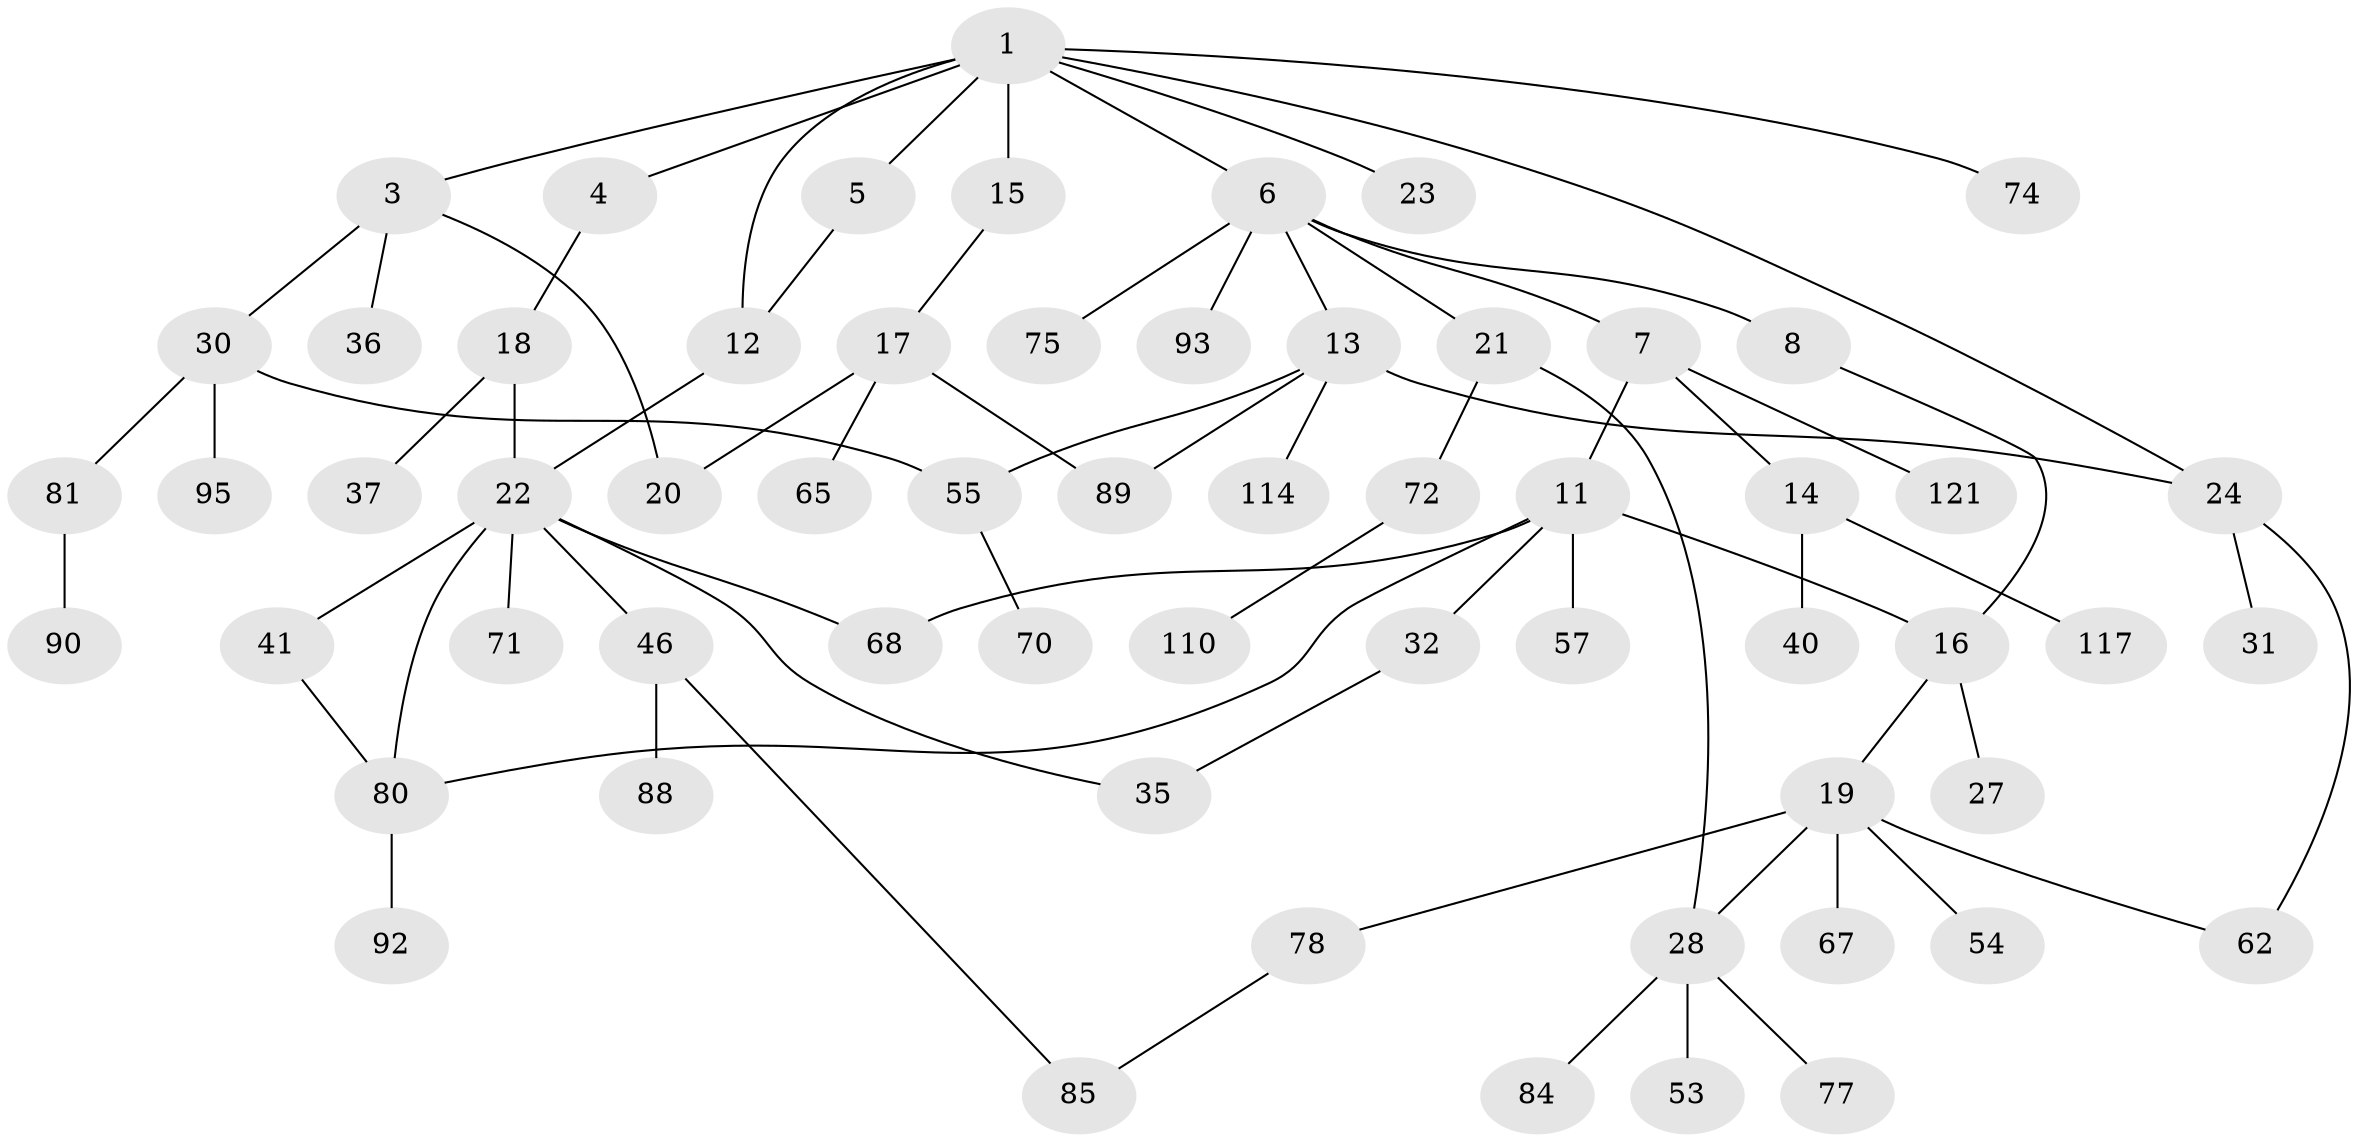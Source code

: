 // original degree distribution, {8: 0.01639344262295082, 3: 0.12295081967213115, 5: 0.040983606557377046, 2: 0.3114754098360656, 6: 0.01639344262295082, 4: 0.08196721311475409, 7: 0.00819672131147541, 1: 0.4016393442622951}
// Generated by graph-tools (version 1.1) at 2025/13/03/09/25 04:13:37]
// undirected, 61 vertices, 74 edges
graph export_dot {
graph [start="1"]
  node [color=gray90,style=filled];
  1 [super="+2"];
  3 [super="+63+9"];
  4;
  5;
  6 [super="+39+10"];
  7;
  8 [super="+48+94"];
  11 [super="+44+56"];
  12;
  13;
  14;
  15;
  16 [super="+26"];
  17 [super="+49+79"];
  18 [super="+112"];
  19 [super="+50+58+111+119+43+34+25"];
  20;
  21 [super="+61+76"];
  22 [super="+29+101+33+51"];
  23;
  24 [super="+52+59"];
  27 [super="+47"];
  28 [super="+42+120+83"];
  30 [super="+107+60"];
  31;
  32;
  35;
  36 [super="+108"];
  37;
  40;
  41 [super="+86"];
  46 [super="+69+66"];
  53 [super="+91"];
  54;
  55;
  57;
  62;
  65 [super="+118"];
  67 [super="+113"];
  68;
  70 [super="+82"];
  71;
  72;
  74 [super="+99"];
  75;
  77 [super="+96+102"];
  78;
  80;
  81;
  84;
  85 [super="+116+105"];
  88;
  89;
  90 [super="+97"];
  92;
  93;
  95;
  110;
  114;
  117;
  121;
  1 -- 3;
  1 -- 4;
  1 -- 5;
  1 -- 23;
  1 -- 24;
  1 -- 74;
  1 -- 12;
  1 -- 6;
  1 -- 15;
  3 -- 30;
  3 -- 36;
  3 -- 20;
  4 -- 18;
  5 -- 12;
  6 -- 7;
  6 -- 8;
  6 -- 13;
  6 -- 21;
  6 -- 75;
  6 -- 93;
  7 -- 11;
  7 -- 14;
  7 -- 121;
  8 -- 16;
  11 -- 32;
  11 -- 16;
  11 -- 80;
  11 -- 68;
  11 -- 57;
  12 -- 22;
  13 -- 114;
  13 -- 55;
  13 -- 89;
  13 -- 24;
  14 -- 40;
  14 -- 117;
  15 -- 17;
  16 -- 19;
  16 -- 27;
  17 -- 89;
  17 -- 65;
  17 -- 20;
  18 -- 37;
  18 -- 22;
  19 -- 54;
  19 -- 62;
  19 -- 28;
  19 -- 67;
  19 -- 78;
  21 -- 28;
  21 -- 72;
  22 -- 71;
  22 -- 35;
  22 -- 80;
  22 -- 68;
  22 -- 41;
  22 -- 46;
  24 -- 31;
  24 -- 62;
  28 -- 53;
  28 -- 77;
  28 -- 84;
  30 -- 55;
  30 -- 81;
  30 -- 95;
  32 -- 35;
  41 -- 80;
  46 -- 88;
  46 -- 85;
  55 -- 70;
  72 -- 110;
  78 -- 85;
  80 -- 92;
  81 -- 90;
}
